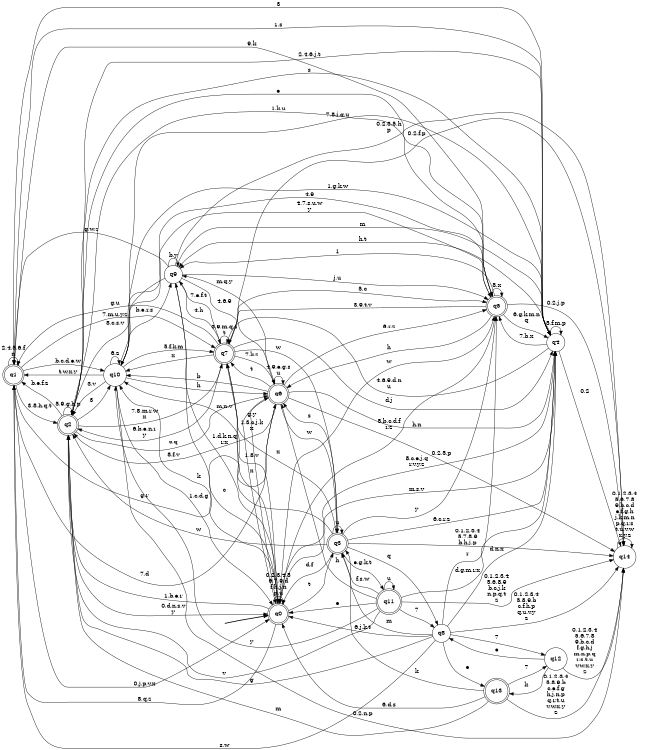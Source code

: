 digraph BlueStar {
__start0 [style = invis, shape = none, label = "", width = 0, height = 0];

rankdir=LR;
size="8,5";

s0 [style="rounded,filled", color="black", fillcolor="white" shape="doublecircle", label="q0"];
s1 [style="rounded,filled", color="black", fillcolor="white" shape="doublecircle", label="q1"];
s2 [style="rounded,filled", color="black", fillcolor="white" shape="doublecircle", label="q2"];
s3 [style="rounded,filled", color="black", fillcolor="white" shape="doublecircle", label="q3"];
s4 [style="filled", color="black", fillcolor="white" shape="circle", label="q4"];
s5 [style="rounded,filled", color="black", fillcolor="white" shape="doublecircle", label="q5"];
s6 [style="rounded,filled", color="black", fillcolor="white" shape="doublecircle", label="q6"];
s7 [style="rounded,filled", color="black", fillcolor="white" shape="doublecircle", label="q7"];
s8 [style="filled", color="black", fillcolor="white" shape="circle", label="q8"];
s9 [style="filled", color="black", fillcolor="white" shape="circle", label="q9"];
s10 [style="filled", color="black", fillcolor="white" shape="circle", label="q10"];
s11 [style="rounded,filled", color="black", fillcolor="white" shape="doublecircle", label="q11"];
s12 [style="filled", color="black", fillcolor="white" shape="circle", label="q12"];
s13 [style="rounded,filled", color="black", fillcolor="white" shape="doublecircle", label="q13"];
s14 [style="filled", color="black", fillcolor="white" shape="circle", label="q14"];
subgraph cluster_main { 
	graph [pad=".75", ranksep="0.15", nodesep="0.15"];
	 style=invis; 
	__start0 -> s0 [penwidth=2];
}
s0 -> s0 [label="0,2,3,4,5\n6,7,9,d\nf,h,j,n\np,u"];
s0 -> s1 [label="8,q,z"];
s0 -> s2 [label="1,b,e,r"];
s0 -> s3 [label="t"];
s0 -> s4 [label="m,s,v"];
s0 -> s5 [label="w"];
s0 -> s6 [label="g,y"];
s0 -> s7 [label="x"];
s0 -> s9 [label="c"];
s0 -> s10 [label="k"];
s1 -> s0 [label="0,j,p,v,x"];
s1 -> s1 [label="2,4,5,6,f\nn"];
s1 -> s2 [label="3,8,h,q,t"];
s1 -> s4 [label="1,s"];
s1 -> s5 [label="9,k"];
s1 -> s6 [label="g,r"];
s1 -> s7 [label="7,m,u,y,z"];
s1 -> s10 [label="b,c,d,e,w"];
s2 -> s0 [label="0,d,n,s,v\ny"];
s2 -> s1 [label="b,e,f,z"];
s2 -> s2 [label="5,9,g,h,p"];
s2 -> s4 [label="2,4,6,j,t"];
s2 -> s5 [label="1,k,u"];
s2 -> s6 [label="c,q"];
s2 -> s7 [label="7,8,m,r,w\nx"];
s2 -> s10 [label="3"];
s3 -> s0 [label="d,f"];
s3 -> s2 [label="w"];
s3 -> s3 [label="u"];
s3 -> s4 [label="6,c,r,z"];
s3 -> s5 [label="y"];
s3 -> s6 [label="s"];
s3 -> s7 [label="x"];
s3 -> s8 [label="q"];
s3 -> s10 [label="m,n,v"];
s3 -> s11 [label="e,g,k,t"];
s3 -> s14 [label="0,1,2,3,4\n5,7,8,9\nb,h,j,p"];
s4 -> s0 [label="8,c,e,j,q\nr,v,y,z"];
s4 -> s1 [label="3"];
s4 -> s2 [label="s"];
s4 -> s4 [label="5,f,m,p"];
s4 -> s5 [label="7,b,x"];
s4 -> s7 [label="4,6,9,d,n\nu"];
s4 -> s9 [label="h,t"];
s4 -> s10 [label="1,g,k,w"];
s4 -> s14 [label="0,2"];
s5 -> s0 [label="5,b,c,d,f\nr,z"];
s5 -> s2 [label="e"];
s5 -> s4 [label="6,g,k,m,n\nq"];
s5 -> s5 [label="8,x"];
s5 -> s6 [label="h"];
s5 -> s7 [label="3,9,t,v"];
s5 -> s9 [label="1"];
s5 -> s10 [label="4,7,s,u,w\ny"];
s5 -> s14 [label="0,2,j,p"];
s6 -> s0 [label="1,3,c,j,k\nx"];
s6 -> s1 [label="7,d"];
s6 -> s2 [label="8,f,v"];
s6 -> s3 [label="w"];
s6 -> s4 [label="h,n"];
s6 -> s5 [label="6,r,z"];
s6 -> s6 [label="4,9,e,g,s\nu"];
s6 -> s7 [label="t"];
s6 -> s9 [label="m,q,y"];
s6 -> s10 [label="b"];
s6 -> s14 [label="0,2,5,p"];
s7 -> s0 [label="1,8,v"];
s7 -> s1 [label="g,u"];
s7 -> s2 [label="6,b,e,n,r\ny"];
s7 -> s3 [label="w"];
s7 -> s4 [label="d,j"];
s7 -> s5 [label="5,c"];
s7 -> s6 [label="7,k,z"];
s7 -> s7 [label="3,9,m,q,s\nt"];
s7 -> s9 [label="4,h"];
s7 -> s10 [label="x"];
s7 -> s14 [label="0,2,f,p"];
s8 -> s0 [label="6,j,k,t"];
s8 -> s1 [label="s,w"];
s8 -> s2 [label="g"];
s8 -> s3 [label="m"];
s8 -> s4 [label="d,n,x"];
s8 -> s5 [label="r"];
s8 -> s12 [label="7"];
s8 -> s13 [label="e"];
s8 -> s14 [label="0,1,2,3,4\n5,8,9,b\nc,f,h,p\nq,u,v,y\nz"];
s9 -> s0 [label="1,d,k,n,q\nr,x"];
s9 -> s1 [label="g,w,z"];
s9 -> s2 [label="8,c,s,v"];
s9 -> s4 [label="m"];
s9 -> s5 [label="j,u"];
s9 -> s6 [label="4,6,9"];
s9 -> s7 [label="7,e,f,t"];
s9 -> s9 [label="b,y"];
s9 -> s14 [label="0,2,3,5,h\np"];
s10 -> s0 [label="1,c,d,g"];
s10 -> s1 [label="t,w,x,y"];
s10 -> s2 [label="3,v"];
s10 -> s4 [label="7,8,j,q,u"];
s10 -> s5 [label="4,9"];
s10 -> s6 [label="h"];
s10 -> s7 [label="5,f,k,m"];
s10 -> s9 [label="b,e,r,s"];
s10 -> s10 [label="6,z"];
s10 -> s14 [label="0,2,n,p"];
s11 -> s0 [label="e"];
s11 -> s2 [label="v"];
s11 -> s3 [label="f,s,w"];
s11 -> s4 [label="d,g,m,r,x"];
s11 -> s6 [label="h"];
s11 -> s8 [label="7"];
s11 -> s10 [label="y"];
s11 -> s11 [label="u"];
s11 -> s14 [label="0,1,2,3,4\n5,6,8,9\nb,c,j,k\nn,p,q,t\nz"];
s12 -> s8 [label="e"];
s12 -> s13 [label="k"];
s12 -> s14 [label="0,1,2,3,4\n5,6,7,8\n9,b,c,d\nf,g,h,j\nm,n,p,q\nr,s,t,u\nv,w,x,y\nz"];
s13 -> s0 [label="6,d,s"];
s13 -> s2 [label="m"];
s13 -> s3 [label="k"];
s13 -> s12 [label="7"];
s13 -> s14 [label="0,1,2,3,4\n5,8,9,b\nc,e,f,g\nh,j,n,p\nq,r,t,u\nv,w,x,y\nz"];
s14 -> s14 [label="0,1,2,3,4\n5,6,7,8\n9,b,c,d\ne,f,g,h\nj,k,m,n\np,q,r,s\nt,u,v,w\nx,y,z"];

}